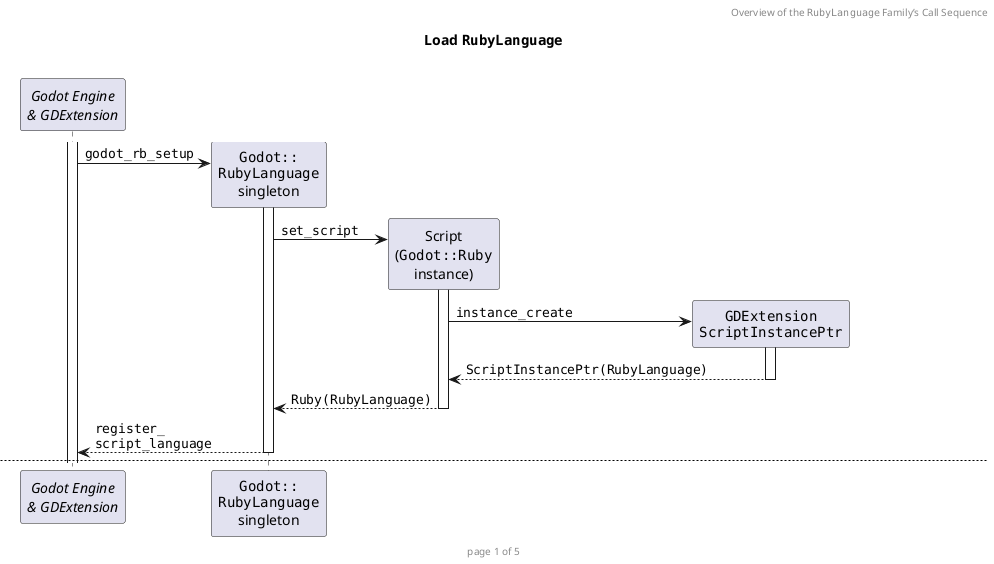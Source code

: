 @startuml
autoactivate on
header Overview of the ""RubyLanguage"" Family’s Call Sequence
footer page %page% of %lastpage%

participant godot [
  //Godot Engine//
  //& GDExtension//
]
participant lang [
  ""Godot::""
  ""RubyLanguage""
  singleton
]
participant script [
  Script
  (""Godot::Ruby""
  instance)
]
participant class [
  ""Godot::Object""
  class
]
participant instance [
  ""GDExtension""
  ""ScriptInstancePtr""
]
participant object [
  ""Godot::Object""
  instance
]

title Load ""RubyLanguage""
activate godot
create lang
godot -> lang: ""godot_rb_setup""
  create script
  lang -> script: ""set_script""
    create instance
    script -> instance: ""instance_create""
    return ""ScriptInstancePtr(RubyLanguage)""
  return ""Ruby(RubyLanguage)""
return ""register_""\n""script_language""

newpage Load ""script.rb""
godot -> lang: ""create_script""
  create script
  lang -> script: ""initialize""
    script -> godot: ""super""
    return Godot internal ""Object""
      script -> script: ""set_script""
        create instance
        script -> instance: ""instance_create""
        return ""ScriptInstancePtr(Ruby)""
      return ""Ruby(Ruby)""

  return ""self""
return ""Godot::Ruby""


godot -> script: load
  create class
  script -> class: ""module_eval""
  return ""self""
return

newpage Instantiate ""MyScript""
godot -> script: ""new""
  script -> class: ""new""
    create object
    class -> object: ""initialize""
      object -> godot: ""super""
      return Blank-slate, script-less ""Godot::Object""
      object -> godot: ""set_script""
        godot -> instance: ""ScriptInstancePtr(Ruby).instance_create""
          instance -> script: ""instance_create""
            script -> object: Protect from GC
            return
            script -> instance: ""script_instance_create""
            return ""self""
          return ""ScriptInstancePtr(Object)""
        return ""ScriptInstancePtr(Object)""
      return
    return ""self""
  return ""Godot::Object""\ninstance
  return ""Godot::Object"" instance

newpage: Check and Call (existent) ""MyScript#member"" (attribute or method)
godot -> script: ""get_members""
  script -> class: ""#instance_methods""
  return ""Array[Symbol]""
return ""Godot::Array[StringName]""
godot -> instance: call ""member""
  instance -> object: ""::member""
    object -> class: ""#member"" (instance method)
      note left: There’d probably seldom be an eigenclass.
      opt GDScript Interop
        class -> godot: Call GDScript (Godot Engine) method from Ruby
        return ""ret.to_godot""
      end
    return ""ret""
  return ""ret""
return ""ret.to_godot""

newpage Cleanup
note across:\
For Ruby objects, the destruction ❌ means queued for GC mark-and-sweep. \
GDExtension counterparts may be immediately ""free""d.
godot -> instance: ""free""
  instance ->> object: Unlock GC
  return
  destroy object
return
destroy instance
godot -> script: ""free_instance_func""
  script ->> class: Unlock GC
  return
  destroy class
return
destroy script
godot -> godot: ""godot_rb_cleanup""
  godot -> lang!!: ""unregister_""\n""script_language""
return
destroy godot

@enduml
